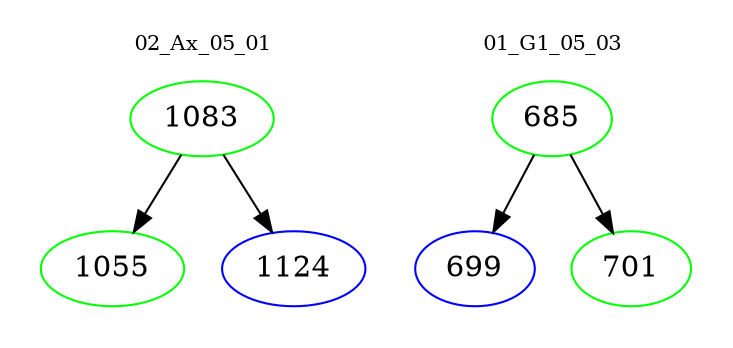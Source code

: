 digraph{
subgraph cluster_0 {
color = white
label = "02_Ax_05_01";
fontsize=10;
T0_1083 [label="1083", color="green"]
T0_1083 -> T0_1055 [color="black"]
T0_1055 [label="1055", color="green"]
T0_1083 -> T0_1124 [color="black"]
T0_1124 [label="1124", color="blue"]
}
subgraph cluster_1 {
color = white
label = "01_G1_05_03";
fontsize=10;
T1_685 [label="685", color="green"]
T1_685 -> T1_699 [color="black"]
T1_699 [label="699", color="blue"]
T1_685 -> T1_701 [color="black"]
T1_701 [label="701", color="green"]
}
}
